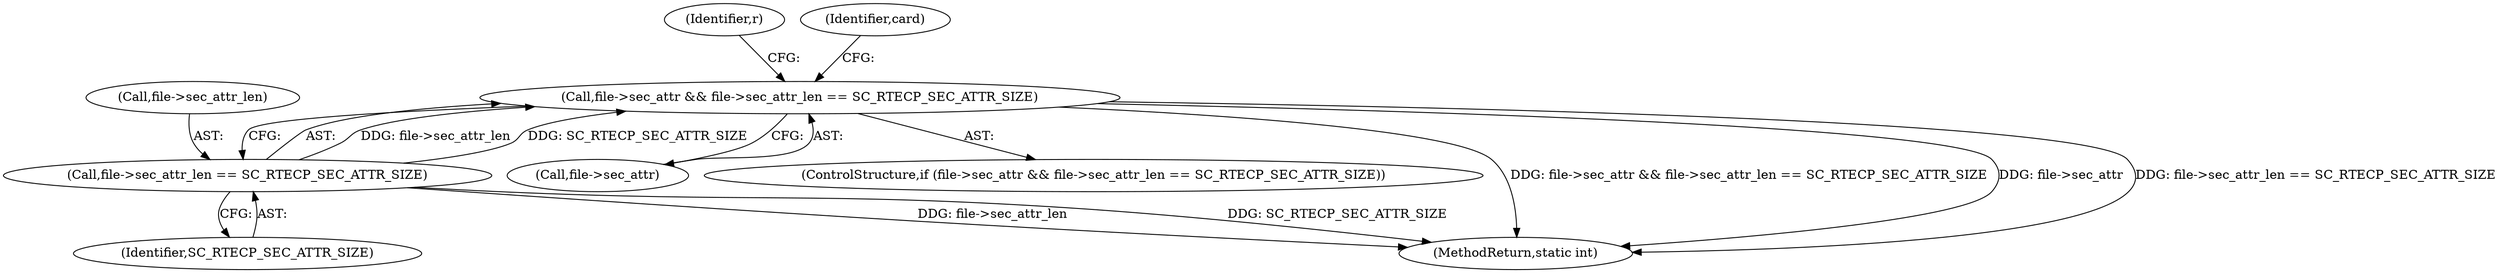 digraph "0_OpenSC_8fe377e93b4b56060e5bbfb6f3142ceaeca744fa_16@pointer" {
"1000166" [label="(Call,file->sec_attr && file->sec_attr_len == SC_RTECP_SEC_ATTR_SIZE)"];
"1000170" [label="(Call,file->sec_attr_len == SC_RTECP_SEC_ATTR_SIZE)"];
"1000167" [label="(Call,file->sec_attr)"];
"1000165" [label="(ControlStructure,if (file->sec_attr && file->sec_attr_len == SC_RTECP_SEC_ATTR_SIZE))"];
"1000170" [label="(Call,file->sec_attr_len == SC_RTECP_SEC_ATTR_SIZE)"];
"1000180" [label="(Identifier,r)"];
"1000203" [label="(MethodReturn,static int)"];
"1000171" [label="(Call,file->sec_attr_len)"];
"1000174" [label="(Identifier,SC_RTECP_SEC_ATTR_SIZE)"];
"1000176" [label="(Identifier,card)"];
"1000166" [label="(Call,file->sec_attr && file->sec_attr_len == SC_RTECP_SEC_ATTR_SIZE)"];
"1000166" -> "1000165"  [label="AST: "];
"1000166" -> "1000167"  [label="CFG: "];
"1000166" -> "1000170"  [label="CFG: "];
"1000167" -> "1000166"  [label="AST: "];
"1000170" -> "1000166"  [label="AST: "];
"1000176" -> "1000166"  [label="CFG: "];
"1000180" -> "1000166"  [label="CFG: "];
"1000166" -> "1000203"  [label="DDG: file->sec_attr && file->sec_attr_len == SC_RTECP_SEC_ATTR_SIZE"];
"1000166" -> "1000203"  [label="DDG: file->sec_attr"];
"1000166" -> "1000203"  [label="DDG: file->sec_attr_len == SC_RTECP_SEC_ATTR_SIZE"];
"1000170" -> "1000166"  [label="DDG: file->sec_attr_len"];
"1000170" -> "1000166"  [label="DDG: SC_RTECP_SEC_ATTR_SIZE"];
"1000170" -> "1000174"  [label="CFG: "];
"1000171" -> "1000170"  [label="AST: "];
"1000174" -> "1000170"  [label="AST: "];
"1000170" -> "1000203"  [label="DDG: file->sec_attr_len"];
"1000170" -> "1000203"  [label="DDG: SC_RTECP_SEC_ATTR_SIZE"];
}
